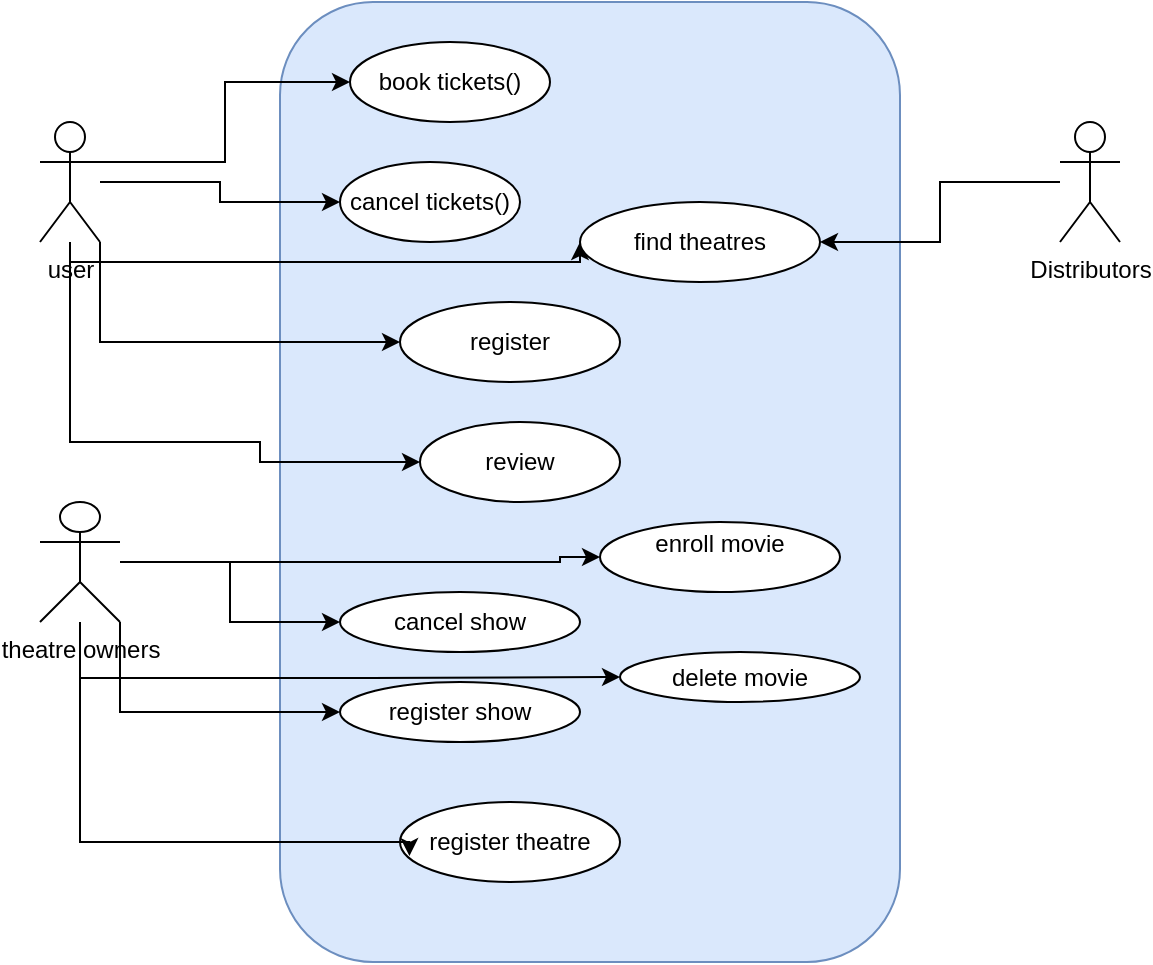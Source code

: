 <mxfile version="26.0.6">
  <diagram id="_y0JhXgUlWZNEPzRU09Q" name="Page-1">
    <mxGraphModel dx="1027" dy="554" grid="1" gridSize="10" guides="1" tooltips="1" connect="1" arrows="1" fold="1" page="1" pageScale="1" pageWidth="850" pageHeight="1100" math="0" shadow="0">
      <root>
        <mxCell id="0" />
        <mxCell id="1" parent="0" />
        <mxCell id="JkAD1GehYaMJUiKoVuQ1-1" value="" style="rounded=1;whiteSpace=wrap;html=1;direction=south;fillColor=#dae8fc;strokeColor=#6c8ebf;" parent="1" vertex="1">
          <mxGeometry x="290" y="240" width="310" height="480" as="geometry" />
        </mxCell>
        <mxCell id="be7GqZvRLehvllf6Z76l-1" style="edgeStyle=orthogonalEdgeStyle;rounded=0;orthogonalLoop=1;jettySize=auto;html=1;" edge="1" parent="1" source="JkAD1GehYaMJUiKoVuQ1-2" target="JkAD1GehYaMJUiKoVuQ1-7">
          <mxGeometry relative="1" as="geometry" />
        </mxCell>
        <mxCell id="be7GqZvRLehvllf6Z76l-2" style="edgeStyle=orthogonalEdgeStyle;rounded=0;orthogonalLoop=1;jettySize=auto;html=1;exitX=1;exitY=0.333;exitDx=0;exitDy=0;exitPerimeter=0;entryX=0;entryY=0.5;entryDx=0;entryDy=0;" edge="1" parent="1" source="JkAD1GehYaMJUiKoVuQ1-2" target="JkAD1GehYaMJUiKoVuQ1-6">
          <mxGeometry relative="1" as="geometry" />
        </mxCell>
        <mxCell id="be7GqZvRLehvllf6Z76l-3" style="edgeStyle=orthogonalEdgeStyle;rounded=0;orthogonalLoop=1;jettySize=auto;html=1;exitX=1;exitY=1;exitDx=0;exitDy=0;exitPerimeter=0;entryX=0;entryY=0.5;entryDx=0;entryDy=0;" edge="1" parent="1" source="JkAD1GehYaMJUiKoVuQ1-2" target="JkAD1GehYaMJUiKoVuQ1-8">
          <mxGeometry relative="1" as="geometry" />
        </mxCell>
        <mxCell id="be7GqZvRLehvllf6Z76l-8" style="edgeStyle=orthogonalEdgeStyle;rounded=0;orthogonalLoop=1;jettySize=auto;html=1;entryX=0;entryY=0.5;entryDx=0;entryDy=0;" edge="1" parent="1" source="JkAD1GehYaMJUiKoVuQ1-2" target="JkAD1GehYaMJUiKoVuQ1-9">
          <mxGeometry relative="1" as="geometry">
            <Array as="points">
              <mxPoint x="185" y="460" />
              <mxPoint x="280" y="460" />
              <mxPoint x="280" y="470" />
            </Array>
          </mxGeometry>
        </mxCell>
        <mxCell id="be7GqZvRLehvllf6Z76l-10" style="edgeStyle=orthogonalEdgeStyle;rounded=0;orthogonalLoop=1;jettySize=auto;html=1;entryX=0;entryY=0.5;entryDx=0;entryDy=0;" edge="1" parent="1" source="JkAD1GehYaMJUiKoVuQ1-2" target="JkAD1GehYaMJUiKoVuQ1-17">
          <mxGeometry relative="1" as="geometry">
            <Array as="points">
              <mxPoint x="185" y="370" />
              <mxPoint x="440" y="370" />
            </Array>
          </mxGeometry>
        </mxCell>
        <mxCell id="JkAD1GehYaMJUiKoVuQ1-2" value="user" style="shape=umlActor;verticalLabelPosition=bottom;verticalAlign=top;html=1;outlineConnect=0;" parent="1" vertex="1">
          <mxGeometry x="170" y="300" width="30" height="60" as="geometry" />
        </mxCell>
        <mxCell id="be7GqZvRLehvllf6Z76l-5" style="edgeStyle=orthogonalEdgeStyle;rounded=0;orthogonalLoop=1;jettySize=auto;html=1;" edge="1" parent="1" source="JkAD1GehYaMJUiKoVuQ1-3" target="JkAD1GehYaMJUiKoVuQ1-15">
          <mxGeometry relative="1" as="geometry" />
        </mxCell>
        <mxCell id="be7GqZvRLehvllf6Z76l-6" style="edgeStyle=orthogonalEdgeStyle;rounded=0;orthogonalLoop=1;jettySize=auto;html=1;exitX=1;exitY=1;exitDx=0;exitDy=0;exitPerimeter=0;entryX=0;entryY=0.5;entryDx=0;entryDy=0;" edge="1" parent="1" source="JkAD1GehYaMJUiKoVuQ1-3" target="JkAD1GehYaMJUiKoVuQ1-11">
          <mxGeometry relative="1" as="geometry" />
        </mxCell>
        <mxCell id="be7GqZvRLehvllf6Z76l-14" style="edgeStyle=orthogonalEdgeStyle;rounded=0;orthogonalLoop=1;jettySize=auto;html=1;entryX=0;entryY=0.5;entryDx=0;entryDy=0;" edge="1" parent="1" source="JkAD1GehYaMJUiKoVuQ1-3" target="be7GqZvRLehvllf6Z76l-12">
          <mxGeometry relative="1" as="geometry">
            <Array as="points">
              <mxPoint x="430" y="520" />
              <mxPoint x="430" y="518" />
            </Array>
          </mxGeometry>
        </mxCell>
        <mxCell id="be7GqZvRLehvllf6Z76l-15" style="edgeStyle=orthogonalEdgeStyle;rounded=0;orthogonalLoop=1;jettySize=auto;html=1;entryX=0;entryY=0.5;entryDx=0;entryDy=0;" edge="1" parent="1" source="JkAD1GehYaMJUiKoVuQ1-3" target="be7GqZvRLehvllf6Z76l-13">
          <mxGeometry relative="1" as="geometry">
            <Array as="points">
              <mxPoint x="190" y="578" />
              <mxPoint x="335" y="578" />
            </Array>
          </mxGeometry>
        </mxCell>
        <mxCell id="JkAD1GehYaMJUiKoVuQ1-3" value="theatre owners" style="shape=umlActor;verticalLabelPosition=bottom;verticalAlign=top;html=1;outlineConnect=0;" parent="1" vertex="1">
          <mxGeometry x="170" y="490" width="40" height="60" as="geometry" />
        </mxCell>
        <mxCell id="be7GqZvRLehvllf6Z76l-11" style="edgeStyle=orthogonalEdgeStyle;rounded=0;orthogonalLoop=1;jettySize=auto;html=1;entryX=1;entryY=0.5;entryDx=0;entryDy=0;" edge="1" parent="1" source="JkAD1GehYaMJUiKoVuQ1-4" target="JkAD1GehYaMJUiKoVuQ1-17">
          <mxGeometry relative="1" as="geometry" />
        </mxCell>
        <mxCell id="JkAD1GehYaMJUiKoVuQ1-4" value="Distributors" style="shape=umlActor;verticalLabelPosition=bottom;verticalAlign=top;html=1;outlineConnect=0;" parent="1" vertex="1">
          <mxGeometry x="680" y="300" width="30" height="60" as="geometry" />
        </mxCell>
        <mxCell id="JkAD1GehYaMJUiKoVuQ1-6" value="book tickets()" style="ellipse;whiteSpace=wrap;html=1;" parent="1" vertex="1">
          <mxGeometry x="325" y="260" width="100" height="40" as="geometry" />
        </mxCell>
        <mxCell id="JkAD1GehYaMJUiKoVuQ1-7" value="cancel tickets()" style="ellipse;whiteSpace=wrap;html=1;" parent="1" vertex="1">
          <mxGeometry x="320" y="320" width="90" height="40" as="geometry" />
        </mxCell>
        <mxCell id="JkAD1GehYaMJUiKoVuQ1-8" value="register" style="ellipse;whiteSpace=wrap;html=1;" parent="1" vertex="1">
          <mxGeometry x="350" y="390" width="110" height="40" as="geometry" />
        </mxCell>
        <mxCell id="JkAD1GehYaMJUiKoVuQ1-9" value="review" style="ellipse;whiteSpace=wrap;html=1;" parent="1" vertex="1">
          <mxGeometry x="360" y="450" width="100" height="40" as="geometry" />
        </mxCell>
        <mxCell id="JkAD1GehYaMJUiKoVuQ1-10" value="register theatre" style="ellipse;whiteSpace=wrap;html=1;" parent="1" vertex="1">
          <mxGeometry x="350" y="640" width="110" height="40" as="geometry" />
        </mxCell>
        <mxCell id="JkAD1GehYaMJUiKoVuQ1-11" value="register show" style="ellipse;whiteSpace=wrap;html=1;" parent="1" vertex="1">
          <mxGeometry x="320" y="580" width="120" height="30" as="geometry" />
        </mxCell>
        <mxCell id="JkAD1GehYaMJUiKoVuQ1-15" value="cancel show" style="ellipse;whiteSpace=wrap;html=1;" parent="1" vertex="1">
          <mxGeometry x="320" y="535" width="120" height="30" as="geometry" />
        </mxCell>
        <mxCell id="JkAD1GehYaMJUiKoVuQ1-17" value="find theatres" style="ellipse;whiteSpace=wrap;html=1;" parent="1" vertex="1">
          <mxGeometry x="440" y="340" width="120" height="40" as="geometry" />
        </mxCell>
        <mxCell id="be7GqZvRLehvllf6Z76l-7" style="edgeStyle=orthogonalEdgeStyle;rounded=0;orthogonalLoop=1;jettySize=auto;html=1;entryX=0.043;entryY=0.676;entryDx=0;entryDy=0;entryPerimeter=0;" edge="1" parent="1" source="JkAD1GehYaMJUiKoVuQ1-3" target="JkAD1GehYaMJUiKoVuQ1-10">
          <mxGeometry relative="1" as="geometry">
            <Array as="points">
              <mxPoint x="190" y="660" />
              <mxPoint x="355" y="660" />
            </Array>
          </mxGeometry>
        </mxCell>
        <mxCell id="be7GqZvRLehvllf6Z76l-12" value="enroll movie&lt;div&gt;&lt;br&gt;&lt;/div&gt;" style="ellipse;whiteSpace=wrap;html=1;" vertex="1" parent="1">
          <mxGeometry x="450" y="500" width="120" height="35" as="geometry" />
        </mxCell>
        <mxCell id="be7GqZvRLehvllf6Z76l-13" value="delete movie" style="ellipse;whiteSpace=wrap;html=1;" vertex="1" parent="1">
          <mxGeometry x="460" y="565" width="120" height="25" as="geometry" />
        </mxCell>
      </root>
    </mxGraphModel>
  </diagram>
</mxfile>
